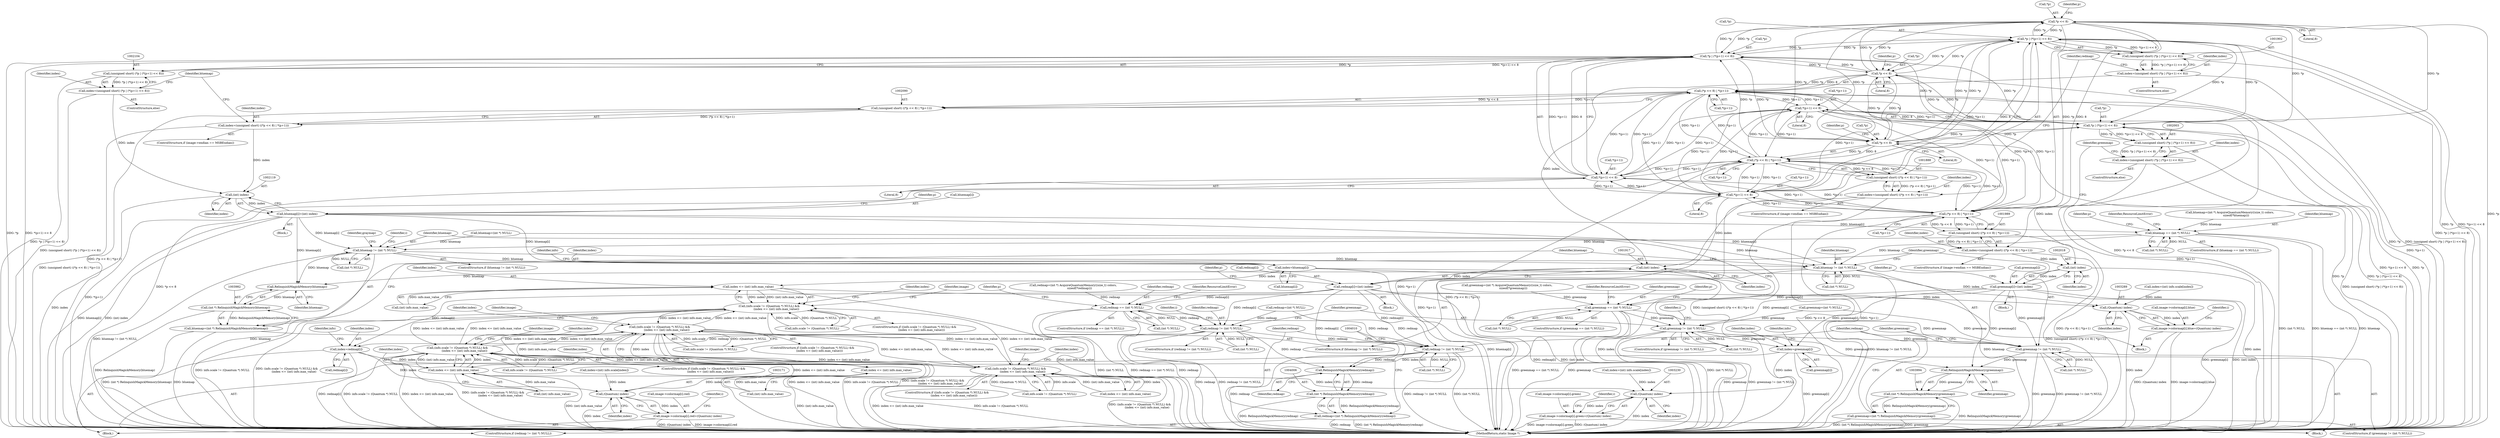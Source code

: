 digraph "0_ImageMagick_9f375e7080a2c1044cd546854d0548b4bfb429d0@pointer" {
"1001991" [label="(Call,*p << 8)"];
"1001903" [label="(Call,*p | (*(p+1) << 8))"];
"1001991" [label="(Call,*p << 8)"];
"1002105" [label="(Call,*p | (*(p+1) << 8))"];
"1002092" [label="(Call,*p << 8)"];
"1001890" [label="(Call,*p << 8)"];
"1002004" [label="(Call,*p | (*(p+1) << 8))"];
"1002007" [label="(Call,*(p+1) << 8)"];
"1001889" [label="(Call,(*p << 8) | *(p+1))"];
"1002108" [label="(Call,*(p+1) << 8)"];
"1002091" [label="(Call,(*p << 8) | *(p+1))"];
"1001990" [label="(Call,(*p << 8) | *(p+1))"];
"1001906" [label="(Call,*(p+1) << 8)"];
"1001887" [label="(Call,(unsigned short) ((*p << 8) | *(p+1)))"];
"1001885" [label="(Call,index=(unsigned short) ((*p << 8) | *(p+1)))"];
"1001916" [label="(Call,(int) index)"];
"1001912" [label="(Call,redmap[i]=(int) index)"];
"1001856" [label="(Call,redmap == (int *) NULL)"];
"1003115" [label="(Call,redmap != (int *) NULL)"];
"1003132" [label="(Call,index=redmap[i])"];
"1003146" [label="(Call,index <= (int) info.max_value)"];
"1003138" [label="(Call,(info.scale != (Quantum *) NULL) &&\n                (index <= (int) info.max_value))"];
"1003197" [label="(Call,(info.scale != (Quantum *) NULL) &&\n                (index <= (int) info.max_value))"];
"1003256" [label="(Call,(info.scale != (Quantum *) NULL) &&\n                (index <= (int) info.max_value))"];
"1003315" [label="(Call,(info.scale != (Quantum *) NULL) &&\n                (index <= (int) info.max_value))"];
"1003170" [label="(Call,(Quantum) index)"];
"1003162" [label="(Call,image->colormap[i].red=(Quantum) index)"];
"1003998" [label="(Call,redmap != (int *) NULL)"];
"1004007" [label="(Call,RelinquishMagickMemory(redmap))"];
"1004005" [label="(Call,(int *) RelinquishMagickMemory(redmap))"];
"1004003" [label="(Call,redmap=(int *) RelinquishMagickMemory(redmap))"];
"1001901" [label="(Call,(unsigned short) (*p | (*(p+1) << 8)))"];
"1001899" [label="(Call,index=(unsigned short) (*p | (*(p+1) << 8)))"];
"1001988" [label="(Call,(unsigned short) ((*p << 8) | *(p+1)))"];
"1001986" [label="(Call,index=(unsigned short) ((*p << 8) | *(p+1)))"];
"1002017" [label="(Call,(int) index)"];
"1002013" [label="(Call,greenmap[i]=(int) index)"];
"1001957" [label="(Call,greenmap == (int *) NULL)"];
"1003174" [label="(Call,greenmap != (int *) NULL)"];
"1003191" [label="(Call,index=greenmap[i])"];
"1003205" [label="(Call,index <= (int) info.max_value)"];
"1003229" [label="(Call,(Quantum) index)"];
"1003221" [label="(Call,image->colormap[i].green=(Quantum) index)"];
"1003986" [label="(Call,greenmap != (int *) NULL)"];
"1003995" [label="(Call,RelinquishMagickMemory(greenmap))"];
"1003993" [label="(Call,(int *) RelinquishMagickMemory(greenmap))"];
"1003991" [label="(Call,greenmap=(int *) RelinquishMagickMemory(greenmap))"];
"1002002" [label="(Call,(unsigned short) (*p | (*(p+1) << 8)))"];
"1002000" [label="(Call,index=(unsigned short) (*p | (*(p+1) << 8)))"];
"1002089" [label="(Call,(unsigned short) ((*p << 8) | *(p+1)))"];
"1002087" [label="(Call,index=(unsigned short) ((*p << 8) | *(p+1)))"];
"1002118" [label="(Call,(int) index)"];
"1002114" [label="(Call,bluemap[i]=(int) index)"];
"1002058" [label="(Call,bluemap == (int *) NULL)"];
"1003233" [label="(Call,bluemap != (int *) NULL)"];
"1003250" [label="(Call,index=bluemap[i])"];
"1003264" [label="(Call,index <= (int) info.max_value)"];
"1003288" [label="(Call,(Quantum) index)"];
"1003280" [label="(Call,image->colormap[i].blue=(Quantum) index)"];
"1003974" [label="(Call,bluemap != (int *) NULL)"];
"1003983" [label="(Call,RelinquishMagickMemory(bluemap))"];
"1003981" [label="(Call,(int *) RelinquishMagickMemory(bluemap))"];
"1003979" [label="(Call,bluemap=(int *) RelinquishMagickMemory(bluemap))"];
"1002103" [label="(Call,(unsigned short) (*p | (*(p+1) << 8)))"];
"1002101" [label="(Call,index=(unsigned short) (*p | (*(p+1) << 8)))"];
"1003141" [label="(Identifier,info)"];
"1001907" [label="(Call,*(p+1))"];
"1003162" [label="(Call,image->colormap[i].red=(Quantum) index)"];
"1001957" [label="(Call,greenmap == (int *) NULL)"];
"1003196" [label="(ControlStructure,if ((info.scale != (Quantum *) NULL) &&\n                (index <= (int) info.max_value)))"];
"1003280" [label="(Call,image->colormap[i].blue=(Quantum) index)"];
"1003114" [label="(ControlStructure,if (redmap != (int *) NULL))"];
"1003250" [label="(Call,index=bluemap[i])"];
"1001992" [label="(Call,*p)"];
"1000462" [label="(Call,greenmap=(int *) NULL)"];
"1003175" [label="(Identifier,greenmap)"];
"1003290" [label="(Identifier,index)"];
"1003163" [label="(Call,image->colormap[i].red)"];
"1003256" [label="(Call,(info.scale != (Quantum *) NULL) &&\n                (index <= (int) info.max_value))"];
"1001994" [label="(Literal,8)"];
"1003139" [label="(Call,info.scale != (Quantum *) NULL)"];
"1002098" [label="(Identifier,p)"];
"1003147" [label="(Identifier,index)"];
"1003206" [label="(Identifier,index)"];
"1003235" [label="(Call,(int *) NULL)"];
"1003293" [label="(Identifier,graymap)"];
"1002122" [label="(Identifier,p)"];
"1003993" [label="(Call,(int *) RelinquishMagickMemory(greenmap))"];
"1002014" [label="(Call,greenmap[i])"];
"1003266" [label="(Call,(int) info.max_value)"];
"1003314" [label="(ControlStructure,if ((info.scale != (Quantum *) NULL) &&\n                (index <= (int) info.max_value)))"];
"1003117" [label="(Call,(int *) NULL)"];
"1002118" [label="(Call,(int) index)"];
"1001918" [label="(Identifier,index)"];
"1002015" [label="(Identifier,greenmap)"];
"1002060" [label="(Call,(int *) NULL)"];
"1002108" [label="(Call,*(p+1) << 8)"];
"1002064" [label="(Identifier,ResourceLimitError)"];
"1003343" [label="(Identifier,image)"];
"1003200" [label="(Identifier,info)"];
"1003259" [label="(Identifier,info)"];
"1001911" [label="(Literal,8)"];
"1003122" [label="(Identifier,i)"];
"1002017" [label="(Call,(int) index)"];
"1002019" [label="(Identifier,index)"];
"1003271" [label="(Call,index=(int) info.scale[index])"];
"1003983" [label="(Call,RelinquishMagickMemory(bluemap))"];
"1001945" [label="(Call,greenmap=(int *) AcquireQuantumMemory((size_t) colors,\n              sizeof(*greenmap)))"];
"1003193" [label="(Call,greenmap[i])"];
"1001906" [label="(Call,*(p+1) << 8)"];
"1001899" [label="(Call,index=(unsigned short) (*p | (*(p+1) << 8)))"];
"1001890" [label="(Call,*p << 8)"];
"1003197" [label="(Call,(info.scale != (Quantum *) NULL) &&\n                (index <= (int) info.max_value))"];
"1003984" [label="(Identifier,bluemap)"];
"1001956" [label="(ControlStructure,if (greenmap == (int *) NULL))"];
"1003985" [label="(ControlStructure,if (greenmap != (int *) NULL))"];
"1002001" [label="(Identifier,index)"];
"1003281" [label="(Call,image->colormap[i].blue)"];
"1004003" [label="(Call,redmap=(int *) RelinquishMagickMemory(redmap))"];
"1003133" [label="(Identifier,index)"];
"1002116" [label="(Identifier,bluemap)"];
"1003173" [label="(ControlStructure,if (greenmap != (int *) NULL))"];
"1001991" [label="(Call,*p << 8)"];
"1002096" [label="(Call,*(p+1))"];
"1003225" [label="(Identifier,image)"];
"1003265" [label="(Identifier,index)"];
"1003233" [label="(Call,bluemap != (int *) NULL)"];
"1003130" [label="(Identifier,i)"];
"1002046" [label="(Call,bluemap=(int *) AcquireQuantumMemory((size_t) colors,\n              sizeof(*bluemap)))"];
"1002004" [label="(Call,*p | (*(p+1) << 8))"];
"1003115" [label="(Call,redmap != (int *) NULL)"];
"1003272" [label="(Identifier,index)"];
"1003976" [label="(Call,(int *) NULL)"];
"1003232" [label="(ControlStructure,if (bluemap != (int *) NULL))"];
"1003221" [label="(Call,image->colormap[i].green=(Quantum) index)"];
"1002080" [label="(Block,)"];
"1003198" [label="(Call,info.scale != (Quantum *) NULL)"];
"1003249" [label="(Block,)"];
"1002102" [label="(Identifier,index)"];
"1003116" [label="(Identifier,redmap)"];
"1003207" [label="(Call,(int) info.max_value)"];
"1001914" [label="(Identifier,redmap)"];
"1003166" [label="(Identifier,image)"];
"1003996" [label="(Identifier,greenmap)"];
"1003212" [label="(Call,index=(int) info.scale[index])"];
"1001963" [label="(Identifier,ResourceLimitError)"];
"1003131" [label="(Block,)"];
"1003257" [label="(Call,info.scale != (Quantum *) NULL)"];
"1002059" [label="(Identifier,bluemap)"];
"1004005" [label="(Call,(int *) RelinquishMagickMemory(redmap))"];
"1001901" [label="(Call,(unsigned short) (*p | (*(p+1) << 8)))"];
"1003148" [label="(Call,(int) info.max_value)"];
"1002088" [label="(Identifier,index)"];
"1001986" [label="(Call,index=(unsigned short) ((*p << 8) | *(p+1)))"];
"1003231" [label="(Identifier,index)"];
"1001987" [label="(Identifier,index)"];
"1002093" [label="(Call,*p)"];
"1003240" [label="(Identifier,i)"];
"1001988" [label="(Call,(unsigned short) ((*p << 8) | *(p+1)))"];
"1001862" [label="(Identifier,ResourceLimitError)"];
"1002087" [label="(Call,index=(unsigned short) ((*p << 8) | *(p+1)))"];
"1002007" [label="(Call,*(p+1) << 8)"];
"1002091" [label="(Call,(*p << 8) | *(p+1))"];
"1003992" [label="(Identifier,greenmap)"];
"1000457" [label="(Call,redmap=(int *) NULL)"];
"1001887" [label="(Call,(unsigned short) ((*p << 8) | *(p+1)))"];
"1003981" [label="(Call,(int *) RelinquishMagickMemory(bluemap))"];
"1001878" [label="(Block,)"];
"1003251" [label="(Identifier,index)"];
"1003170" [label="(Call,(Quantum) index)"];
"1002005" [label="(Call,*p)"];
"1003213" [label="(Identifier,index)"];
"1001920" [label="(Identifier,p)"];
"1001865" [label="(Identifier,p)"];
"1002103" [label="(Call,(unsigned short) (*p | (*(p+1) << 8)))"];
"1004004" [label="(Identifier,redmap)"];
"1001999" [label="(ControlStructure,else)"];
"1001896" [label="(Identifier,p)"];
"1001891" [label="(Call,*p)"];
"1003988" [label="(Call,(int *) NULL)"];
"1001995" [label="(Call,*(p+1))"];
"1001979" [label="(Block,)"];
"1003189" [label="(Identifier,i)"];
"1002008" [label="(Call,*(p+1))"];
"1002120" [label="(Identifier,index)"];
"1003205" [label="(Call,index <= (int) info.max_value)"];
"1001900" [label="(Identifier,index)"];
"1003974" [label="(Call,bluemap != (int *) NULL)"];
"1001990" [label="(Call,(*p << 8) | *(p+1))"];
"1002012" [label="(Literal,8)"];
"1003229" [label="(Call,(Quantum) index)"];
"1001958" [label="(Identifier,greenmap)"];
"1002000" [label="(Call,index=(unsigned short) (*p | (*(p+1) << 8)))"];
"1001959" [label="(Call,(int *) NULL)"];
"1003288" [label="(Call,(Quantum) index)"];
"1001997" [label="(Identifier,p)"];
"1004008" [label="(Identifier,redmap)"];
"1001844" [label="(Call,redmap=(int *) AcquireQuantumMemory((size_t) colors,\n              sizeof(*redmap)))"];
"1003191" [label="(Call,index=greenmap[i])"];
"1002101" [label="(Call,index=(unsigned short) (*p | (*(p+1) << 8)))"];
"1002067" [label="(Identifier,p)"];
"1001904" [label="(Call,*p)"];
"1004000" [label="(Call,(int *) NULL)"];
"1002095" [label="(Literal,8)"];
"1001916" [label="(Call,(int) index)"];
"1003980" [label="(Identifier,bluemap)"];
"1003234" [label="(Identifier,bluemap)"];
"1001855" [label="(ControlStructure,if (redmap == (int *) NULL))"];
"1001879" [label="(ControlStructure,if (image->endian == MSBEndian))"];
"1002092" [label="(Call,*p << 8)"];
"1003153" [label="(Call,index=(int) info.scale[index])"];
"1001913" [label="(Call,redmap[i])"];
"1001903" [label="(Call,*p | (*(p+1) << 8))"];
"1001856" [label="(Call,redmap == (int *) NULL)"];
"1003999" [label="(Identifier,redmap)"];
"1002013" [label="(Call,greenmap[i]=(int) index)"];
"1003987" [label="(Identifier,greenmap)"];
"1002106" [label="(Call,*p)"];
"1003316" [label="(Call,info.scale != (Quantum *) NULL)"];
"1003248" [label="(Identifier,i)"];
"1003986" [label="(Call,greenmap != (int *) NULL)"];
"1001886" [label="(Identifier,index)"];
"1003997" [label="(ControlStructure,if (redmap != (int *) NULL))"];
"1003154" [label="(Identifier,index)"];
"1002057" [label="(ControlStructure,if (bluemap == (int *) NULL))"];
"1003134" [label="(Call,redmap[i])"];
"1002058" [label="(Call,bluemap == (int *) NULL)"];
"1001912" [label="(Call,redmap[i]=(int) index)"];
"1001857" [label="(Identifier,redmap)"];
"1001980" [label="(ControlStructure,if (image->endian == MSBEndian))"];
"1003323" [label="(Call,index <= (int) info.max_value)"];
"1002002" [label="(Call,(unsigned short) (*p | (*(p+1) << 8)))"];
"1003991" [label="(Call,greenmap=(int *) RelinquishMagickMemory(greenmap))"];
"1002021" [label="(Identifier,p)"];
"1003176" [label="(Call,(int *) NULL)"];
"1001898" [label="(ControlStructure,else)"];
"1003995" [label="(Call,RelinquishMagickMemory(greenmap))"];
"1003181" [label="(Identifier,i)"];
"1000467" [label="(Call,bluemap=(int *) NULL)"];
"1001885" [label="(Call,index=(unsigned short) ((*p << 8) | *(p+1)))"];
"1003192" [label="(Identifier,index)"];
"1003146" [label="(Call,index <= (int) info.max_value)"];
"1003998" [label="(Call,redmap != (int *) NULL)"];
"1002114" [label="(Call,bluemap[i]=(int) index)"];
"1004016" [label="(MethodReturn,static Image *)"];
"1003190" [label="(Block,)"];
"1002100" [label="(ControlStructure,else)"];
"1001893" [label="(Literal,8)"];
"1002113" [label="(Literal,8)"];
"1003284" [label="(Identifier,image)"];
"1003174" [label="(Call,greenmap != (int *) NULL)"];
"1003975" [label="(Identifier,bluemap)"];
"1002081" [label="(ControlStructure,if (image->endian == MSBEndian))"];
"1004007" [label="(Call,RelinquishMagickMemory(redmap))"];
"1003137" [label="(ControlStructure,if ((info.scale != (Quantum *) NULL) &&\n                (index <= (int) info.max_value)))"];
"1003138" [label="(Call,(info.scale != (Quantum *) NULL) &&\n                (index <= (int) info.max_value))"];
"1003252" [label="(Call,bluemap[i])"];
"1001889" [label="(Call,(*p << 8) | *(p+1))"];
"1001966" [label="(Identifier,p)"];
"1003172" [label="(Identifier,index)"];
"1003222" [label="(Call,image->colormap[i].green)"];
"1003255" [label="(ControlStructure,if ((info.scale != (Quantum *) NULL) &&\n                (index <= (int) info.max_value)))"];
"1003132" [label="(Call,index=redmap[i])"];
"1002089" [label="(Call,(unsigned short) ((*p << 8) | *(p+1)))"];
"1002105" [label="(Call,*p | (*(p+1) << 8))"];
"1003331" [label="(Identifier,index)"];
"1003973" [label="(ControlStructure,if (bluemap != (int *) NULL))"];
"1003315" [label="(Call,(info.scale != (Quantum *) NULL) &&\n                (index <= (int) info.max_value))"];
"1002115" [label="(Call,bluemap[i])"];
"1003979" [label="(Call,bluemap=(int *) RelinquishMagickMemory(bluemap))"];
"1002109" [label="(Call,*(p+1))"];
"1001858" [label="(Call,(int *) NULL)"];
"1001894" [label="(Call,*(p+1))"];
"1003264" [label="(Call,index <= (int) info.max_value)"];
"1001991" -> "1001990"  [label="AST: "];
"1001991" -> "1001994"  [label="CFG: "];
"1001992" -> "1001991"  [label="AST: "];
"1001994" -> "1001991"  [label="AST: "];
"1001997" -> "1001991"  [label="CFG: "];
"1001991" -> "1004016"  [label="DDG: *p"];
"1001991" -> "1001890"  [label="DDG: *p"];
"1001991" -> "1001903"  [label="DDG: *p"];
"1001991" -> "1001990"  [label="DDG: *p"];
"1001991" -> "1001990"  [label="DDG: 8"];
"1001903" -> "1001991"  [label="DDG: *p"];
"1002105" -> "1001991"  [label="DDG: *p"];
"1002092" -> "1001991"  [label="DDG: *p"];
"1001890" -> "1001991"  [label="DDG: *p"];
"1002004" -> "1001991"  [label="DDG: *p"];
"1001991" -> "1002004"  [label="DDG: *p"];
"1001991" -> "1002092"  [label="DDG: *p"];
"1001991" -> "1002105"  [label="DDG: *p"];
"1001903" -> "1001901"  [label="AST: "];
"1001903" -> "1001906"  [label="CFG: "];
"1001904" -> "1001903"  [label="AST: "];
"1001906" -> "1001903"  [label="AST: "];
"1001901" -> "1001903"  [label="CFG: "];
"1001903" -> "1004016"  [label="DDG: *p"];
"1001903" -> "1004016"  [label="DDG: *(p+1) << 8"];
"1001903" -> "1001890"  [label="DDG: *p"];
"1001903" -> "1001901"  [label="DDG: *p"];
"1001903" -> "1001901"  [label="DDG: *(p+1) << 8"];
"1002105" -> "1001903"  [label="DDG: *p"];
"1002092" -> "1001903"  [label="DDG: *p"];
"1001890" -> "1001903"  [label="DDG: *p"];
"1002004" -> "1001903"  [label="DDG: *p"];
"1001906" -> "1001903"  [label="DDG: *(p+1)"];
"1001906" -> "1001903"  [label="DDG: 8"];
"1001903" -> "1002004"  [label="DDG: *p"];
"1001903" -> "1002092"  [label="DDG: *p"];
"1001903" -> "1002105"  [label="DDG: *p"];
"1002105" -> "1002103"  [label="AST: "];
"1002105" -> "1002108"  [label="CFG: "];
"1002106" -> "1002105"  [label="AST: "];
"1002108" -> "1002105"  [label="AST: "];
"1002103" -> "1002105"  [label="CFG: "];
"1002105" -> "1004016"  [label="DDG: *(p+1) << 8"];
"1002105" -> "1004016"  [label="DDG: *p"];
"1002105" -> "1001890"  [label="DDG: *p"];
"1002105" -> "1002004"  [label="DDG: *p"];
"1002105" -> "1002092"  [label="DDG: *p"];
"1002105" -> "1002103"  [label="DDG: *p"];
"1002105" -> "1002103"  [label="DDG: *(p+1) << 8"];
"1002092" -> "1002105"  [label="DDG: *p"];
"1001890" -> "1002105"  [label="DDG: *p"];
"1002004" -> "1002105"  [label="DDG: *p"];
"1002108" -> "1002105"  [label="DDG: *(p+1)"];
"1002108" -> "1002105"  [label="DDG: 8"];
"1002092" -> "1002091"  [label="AST: "];
"1002092" -> "1002095"  [label="CFG: "];
"1002093" -> "1002092"  [label="AST: "];
"1002095" -> "1002092"  [label="AST: "];
"1002098" -> "1002092"  [label="CFG: "];
"1002092" -> "1004016"  [label="DDG: *p"];
"1002092" -> "1001890"  [label="DDG: *p"];
"1002092" -> "1002004"  [label="DDG: *p"];
"1002092" -> "1002091"  [label="DDG: *p"];
"1002092" -> "1002091"  [label="DDG: 8"];
"1001890" -> "1002092"  [label="DDG: *p"];
"1002004" -> "1002092"  [label="DDG: *p"];
"1001890" -> "1001889"  [label="AST: "];
"1001890" -> "1001893"  [label="CFG: "];
"1001891" -> "1001890"  [label="AST: "];
"1001893" -> "1001890"  [label="AST: "];
"1001896" -> "1001890"  [label="CFG: "];
"1001890" -> "1004016"  [label="DDG: *p"];
"1001890" -> "1001889"  [label="DDG: *p"];
"1001890" -> "1001889"  [label="DDG: 8"];
"1002004" -> "1001890"  [label="DDG: *p"];
"1001890" -> "1002004"  [label="DDG: *p"];
"1002004" -> "1002002"  [label="AST: "];
"1002004" -> "1002007"  [label="CFG: "];
"1002005" -> "1002004"  [label="AST: "];
"1002007" -> "1002004"  [label="AST: "];
"1002002" -> "1002004"  [label="CFG: "];
"1002004" -> "1004016"  [label="DDG: *(p+1) << 8"];
"1002004" -> "1004016"  [label="DDG: *p"];
"1002004" -> "1002002"  [label="DDG: *p"];
"1002004" -> "1002002"  [label="DDG: *(p+1) << 8"];
"1002007" -> "1002004"  [label="DDG: *(p+1)"];
"1002007" -> "1002004"  [label="DDG: 8"];
"1002007" -> "1002012"  [label="CFG: "];
"1002008" -> "1002007"  [label="AST: "];
"1002012" -> "1002007"  [label="AST: "];
"1002007" -> "1004016"  [label="DDG: *(p+1)"];
"1002007" -> "1001889"  [label="DDG: *(p+1)"];
"1002007" -> "1001906"  [label="DDG: *(p+1)"];
"1002007" -> "1001990"  [label="DDG: *(p+1)"];
"1001889" -> "1002007"  [label="DDG: *(p+1)"];
"1002108" -> "1002007"  [label="DDG: *(p+1)"];
"1002091" -> "1002007"  [label="DDG: *(p+1)"];
"1001990" -> "1002007"  [label="DDG: *(p+1)"];
"1001906" -> "1002007"  [label="DDG: *(p+1)"];
"1002007" -> "1002091"  [label="DDG: *(p+1)"];
"1002007" -> "1002108"  [label="DDG: *(p+1)"];
"1001889" -> "1001887"  [label="AST: "];
"1001889" -> "1001894"  [label="CFG: "];
"1001894" -> "1001889"  [label="AST: "];
"1001887" -> "1001889"  [label="CFG: "];
"1001889" -> "1004016"  [label="DDG: *(p+1)"];
"1001889" -> "1004016"  [label="DDG: *p << 8"];
"1001889" -> "1001887"  [label="DDG: *p << 8"];
"1001889" -> "1001887"  [label="DDG: *(p+1)"];
"1002108" -> "1001889"  [label="DDG: *(p+1)"];
"1002091" -> "1001889"  [label="DDG: *(p+1)"];
"1001990" -> "1001889"  [label="DDG: *(p+1)"];
"1001906" -> "1001889"  [label="DDG: *(p+1)"];
"1001889" -> "1001906"  [label="DDG: *(p+1)"];
"1001889" -> "1001990"  [label="DDG: *(p+1)"];
"1001889" -> "1002091"  [label="DDG: *(p+1)"];
"1001889" -> "1002108"  [label="DDG: *(p+1)"];
"1002108" -> "1002113"  [label="CFG: "];
"1002109" -> "1002108"  [label="AST: "];
"1002113" -> "1002108"  [label="AST: "];
"1002108" -> "1004016"  [label="DDG: *(p+1)"];
"1002108" -> "1001906"  [label="DDG: *(p+1)"];
"1002108" -> "1001990"  [label="DDG: *(p+1)"];
"1002108" -> "1002091"  [label="DDG: *(p+1)"];
"1002091" -> "1002108"  [label="DDG: *(p+1)"];
"1001990" -> "1002108"  [label="DDG: *(p+1)"];
"1001906" -> "1002108"  [label="DDG: *(p+1)"];
"1002091" -> "1002089"  [label="AST: "];
"1002091" -> "1002096"  [label="CFG: "];
"1002096" -> "1002091"  [label="AST: "];
"1002089" -> "1002091"  [label="CFG: "];
"1002091" -> "1004016"  [label="DDG: *p << 8"];
"1002091" -> "1004016"  [label="DDG: *(p+1)"];
"1002091" -> "1001906"  [label="DDG: *(p+1)"];
"1002091" -> "1001990"  [label="DDG: *(p+1)"];
"1002091" -> "1002089"  [label="DDG: *p << 8"];
"1002091" -> "1002089"  [label="DDG: *(p+1)"];
"1001990" -> "1002091"  [label="DDG: *(p+1)"];
"1001906" -> "1002091"  [label="DDG: *(p+1)"];
"1001990" -> "1001988"  [label="AST: "];
"1001990" -> "1001995"  [label="CFG: "];
"1001995" -> "1001990"  [label="AST: "];
"1001988" -> "1001990"  [label="CFG: "];
"1001990" -> "1004016"  [label="DDG: *p << 8"];
"1001990" -> "1004016"  [label="DDG: *(p+1)"];
"1001990" -> "1001906"  [label="DDG: *(p+1)"];
"1001990" -> "1001988"  [label="DDG: *p << 8"];
"1001990" -> "1001988"  [label="DDG: *(p+1)"];
"1001906" -> "1001990"  [label="DDG: *(p+1)"];
"1001906" -> "1001911"  [label="CFG: "];
"1001907" -> "1001906"  [label="AST: "];
"1001911" -> "1001906"  [label="AST: "];
"1001906" -> "1004016"  [label="DDG: *(p+1)"];
"1001887" -> "1001885"  [label="AST: "];
"1001888" -> "1001887"  [label="AST: "];
"1001885" -> "1001887"  [label="CFG: "];
"1001887" -> "1004016"  [label="DDG: (*p << 8) | *(p+1)"];
"1001887" -> "1001885"  [label="DDG: (*p << 8) | *(p+1)"];
"1001885" -> "1001879"  [label="AST: "];
"1001886" -> "1001885"  [label="AST: "];
"1001914" -> "1001885"  [label="CFG: "];
"1001885" -> "1004016"  [label="DDG: (unsigned short) ((*p << 8) | *(p+1))"];
"1001885" -> "1001916"  [label="DDG: index"];
"1001916" -> "1001912"  [label="AST: "];
"1001916" -> "1001918"  [label="CFG: "];
"1001917" -> "1001916"  [label="AST: "];
"1001918" -> "1001916"  [label="AST: "];
"1001912" -> "1001916"  [label="CFG: "];
"1001916" -> "1004016"  [label="DDG: index"];
"1001916" -> "1001912"  [label="DDG: index"];
"1001899" -> "1001916"  [label="DDG: index"];
"1001912" -> "1001878"  [label="AST: "];
"1001913" -> "1001912"  [label="AST: "];
"1001920" -> "1001912"  [label="CFG: "];
"1001912" -> "1004016"  [label="DDG: (int) index"];
"1001912" -> "1004016"  [label="DDG: redmap[i]"];
"1001912" -> "1001856"  [label="DDG: redmap[i]"];
"1001912" -> "1003115"  [label="DDG: redmap[i]"];
"1001912" -> "1003132"  [label="DDG: redmap[i]"];
"1001912" -> "1003998"  [label="DDG: redmap[i]"];
"1001912" -> "1004007"  [label="DDG: redmap[i]"];
"1001856" -> "1001855"  [label="AST: "];
"1001856" -> "1001858"  [label="CFG: "];
"1001857" -> "1001856"  [label="AST: "];
"1001858" -> "1001856"  [label="AST: "];
"1001862" -> "1001856"  [label="CFG: "];
"1001865" -> "1001856"  [label="CFG: "];
"1001856" -> "1004016"  [label="DDG: (int *) NULL"];
"1001856" -> "1004016"  [label="DDG: redmap == (int *) NULL"];
"1001856" -> "1004016"  [label="DDG: redmap"];
"1001844" -> "1001856"  [label="DDG: redmap"];
"1001858" -> "1001856"  [label="DDG: NULL"];
"1001856" -> "1003115"  [label="DDG: redmap"];
"1001856" -> "1003998"  [label="DDG: redmap"];
"1003115" -> "1003114"  [label="AST: "];
"1003115" -> "1003117"  [label="CFG: "];
"1003116" -> "1003115"  [label="AST: "];
"1003117" -> "1003115"  [label="AST: "];
"1003122" -> "1003115"  [label="CFG: "];
"1003175" -> "1003115"  [label="CFG: "];
"1003115" -> "1004016"  [label="DDG: redmap"];
"1003115" -> "1004016"  [label="DDG: redmap != (int *) NULL"];
"1000457" -> "1003115"  [label="DDG: redmap"];
"1003117" -> "1003115"  [label="DDG: NULL"];
"1003115" -> "1003132"  [label="DDG: redmap"];
"1003115" -> "1003998"  [label="DDG: redmap"];
"1003115" -> "1004007"  [label="DDG: redmap"];
"1003132" -> "1003131"  [label="AST: "];
"1003132" -> "1003134"  [label="CFG: "];
"1003133" -> "1003132"  [label="AST: "];
"1003134" -> "1003132"  [label="AST: "];
"1003141" -> "1003132"  [label="CFG: "];
"1003132" -> "1004016"  [label="DDG: redmap[i]"];
"1003132" -> "1003146"  [label="DDG: index"];
"1003132" -> "1003170"  [label="DDG: index"];
"1003146" -> "1003138"  [label="AST: "];
"1003146" -> "1003148"  [label="CFG: "];
"1003147" -> "1003146"  [label="AST: "];
"1003148" -> "1003146"  [label="AST: "];
"1003138" -> "1003146"  [label="CFG: "];
"1003146" -> "1004016"  [label="DDG: (int) info.max_value"];
"1003146" -> "1003138"  [label="DDG: index"];
"1003146" -> "1003138"  [label="DDG: (int) info.max_value"];
"1003148" -> "1003146"  [label="DDG: info.max_value"];
"1003146" -> "1003170"  [label="DDG: index"];
"1003138" -> "1003137"  [label="AST: "];
"1003138" -> "1003139"  [label="CFG: "];
"1003139" -> "1003138"  [label="AST: "];
"1003154" -> "1003138"  [label="CFG: "];
"1003166" -> "1003138"  [label="CFG: "];
"1003138" -> "1004016"  [label="DDG: index <= (int) info.max_value"];
"1003138" -> "1004016"  [label="DDG: info.scale != (Quantum *) NULL"];
"1003138" -> "1004016"  [label="DDG: (info.scale != (Quantum *) NULL) &&\n                (index <= (int) info.max_value)"];
"1003139" -> "1003138"  [label="DDG: info.scale"];
"1003139" -> "1003138"  [label="DDG: (Quantum *) NULL"];
"1003197" -> "1003138"  [label="DDG: index <= (int) info.max_value"];
"1003315" -> "1003138"  [label="DDG: index <= (int) info.max_value"];
"1003256" -> "1003138"  [label="DDG: index <= (int) info.max_value"];
"1003138" -> "1003197"  [label="DDG: index <= (int) info.max_value"];
"1003138" -> "1003256"  [label="DDG: index <= (int) info.max_value"];
"1003138" -> "1003315"  [label="DDG: index <= (int) info.max_value"];
"1003197" -> "1003196"  [label="AST: "];
"1003197" -> "1003198"  [label="CFG: "];
"1003197" -> "1003205"  [label="CFG: "];
"1003198" -> "1003197"  [label="AST: "];
"1003205" -> "1003197"  [label="AST: "];
"1003213" -> "1003197"  [label="CFG: "];
"1003225" -> "1003197"  [label="CFG: "];
"1003197" -> "1004016"  [label="DDG: (info.scale != (Quantum *) NULL) &&\n                (index <= (int) info.max_value)"];
"1003197" -> "1004016"  [label="DDG: info.scale != (Quantum *) NULL"];
"1003197" -> "1004016"  [label="DDG: index <= (int) info.max_value"];
"1003198" -> "1003197"  [label="DDG: info.scale"];
"1003198" -> "1003197"  [label="DDG: (Quantum *) NULL"];
"1003315" -> "1003197"  [label="DDG: index <= (int) info.max_value"];
"1003256" -> "1003197"  [label="DDG: index <= (int) info.max_value"];
"1003205" -> "1003197"  [label="DDG: index"];
"1003205" -> "1003197"  [label="DDG: (int) info.max_value"];
"1003197" -> "1003256"  [label="DDG: index <= (int) info.max_value"];
"1003197" -> "1003315"  [label="DDG: index <= (int) info.max_value"];
"1003256" -> "1003255"  [label="AST: "];
"1003256" -> "1003257"  [label="CFG: "];
"1003256" -> "1003264"  [label="CFG: "];
"1003257" -> "1003256"  [label="AST: "];
"1003264" -> "1003256"  [label="AST: "];
"1003272" -> "1003256"  [label="CFG: "];
"1003284" -> "1003256"  [label="CFG: "];
"1003256" -> "1004016"  [label="DDG: info.scale != (Quantum *) NULL"];
"1003256" -> "1004016"  [label="DDG: (info.scale != (Quantum *) NULL) &&\n                (index <= (int) info.max_value)"];
"1003256" -> "1004016"  [label="DDG: index <= (int) info.max_value"];
"1003257" -> "1003256"  [label="DDG: info.scale"];
"1003257" -> "1003256"  [label="DDG: (Quantum *) NULL"];
"1003264" -> "1003256"  [label="DDG: index"];
"1003264" -> "1003256"  [label="DDG: (int) info.max_value"];
"1003315" -> "1003256"  [label="DDG: index <= (int) info.max_value"];
"1003256" -> "1003315"  [label="DDG: index <= (int) info.max_value"];
"1003315" -> "1003314"  [label="AST: "];
"1003315" -> "1003316"  [label="CFG: "];
"1003315" -> "1003323"  [label="CFG: "];
"1003316" -> "1003315"  [label="AST: "];
"1003323" -> "1003315"  [label="AST: "];
"1003331" -> "1003315"  [label="CFG: "];
"1003343" -> "1003315"  [label="CFG: "];
"1003315" -> "1004016"  [label="DDG: (info.scale != (Quantum *) NULL) &&\n                (index <= (int) info.max_value)"];
"1003315" -> "1004016"  [label="DDG: index <= (int) info.max_value"];
"1003315" -> "1004016"  [label="DDG: info.scale != (Quantum *) NULL"];
"1003316" -> "1003315"  [label="DDG: info.scale"];
"1003316" -> "1003315"  [label="DDG: (Quantum *) NULL"];
"1003323" -> "1003315"  [label="DDG: index"];
"1003323" -> "1003315"  [label="DDG: (int) info.max_value"];
"1003170" -> "1003162"  [label="AST: "];
"1003170" -> "1003172"  [label="CFG: "];
"1003171" -> "1003170"  [label="AST: "];
"1003172" -> "1003170"  [label="AST: "];
"1003162" -> "1003170"  [label="CFG: "];
"1003170" -> "1004016"  [label="DDG: index"];
"1003170" -> "1003162"  [label="DDG: index"];
"1003153" -> "1003170"  [label="DDG: index"];
"1003162" -> "1003131"  [label="AST: "];
"1003163" -> "1003162"  [label="AST: "];
"1003130" -> "1003162"  [label="CFG: "];
"1003162" -> "1004016"  [label="DDG: image->colormap[i].red"];
"1003162" -> "1004016"  [label="DDG: (Quantum) index"];
"1003998" -> "1003997"  [label="AST: "];
"1003998" -> "1004000"  [label="CFG: "];
"1003999" -> "1003998"  [label="AST: "];
"1004000" -> "1003998"  [label="AST: "];
"1004004" -> "1003998"  [label="CFG: "];
"1004010" -> "1003998"  [label="CFG: "];
"1003998" -> "1004016"  [label="DDG: redmap != (int *) NULL"];
"1003998" -> "1004016"  [label="DDG: (int *) NULL"];
"1003998" -> "1004016"  [label="DDG: redmap"];
"1000457" -> "1003998"  [label="DDG: redmap"];
"1004000" -> "1003998"  [label="DDG: NULL"];
"1003998" -> "1004007"  [label="DDG: redmap"];
"1004007" -> "1004005"  [label="AST: "];
"1004007" -> "1004008"  [label="CFG: "];
"1004008" -> "1004007"  [label="AST: "];
"1004005" -> "1004007"  [label="CFG: "];
"1004007" -> "1004005"  [label="DDG: redmap"];
"1004005" -> "1004003"  [label="AST: "];
"1004006" -> "1004005"  [label="AST: "];
"1004003" -> "1004005"  [label="CFG: "];
"1004005" -> "1004016"  [label="DDG: RelinquishMagickMemory(redmap)"];
"1004005" -> "1004003"  [label="DDG: RelinquishMagickMemory(redmap)"];
"1004003" -> "1003997"  [label="AST: "];
"1004004" -> "1004003"  [label="AST: "];
"1004010" -> "1004003"  [label="CFG: "];
"1004003" -> "1004016"  [label="DDG: redmap"];
"1004003" -> "1004016"  [label="DDG: (int *) RelinquishMagickMemory(redmap)"];
"1001901" -> "1001899"  [label="AST: "];
"1001902" -> "1001901"  [label="AST: "];
"1001899" -> "1001901"  [label="CFG: "];
"1001901" -> "1004016"  [label="DDG: *p | (*(p+1) << 8)"];
"1001901" -> "1001899"  [label="DDG: *p | (*(p+1) << 8)"];
"1001899" -> "1001898"  [label="AST: "];
"1001900" -> "1001899"  [label="AST: "];
"1001914" -> "1001899"  [label="CFG: "];
"1001899" -> "1004016"  [label="DDG: (unsigned short) (*p | (*(p+1) << 8))"];
"1001988" -> "1001986"  [label="AST: "];
"1001989" -> "1001988"  [label="AST: "];
"1001986" -> "1001988"  [label="CFG: "];
"1001988" -> "1004016"  [label="DDG: (*p << 8) | *(p+1)"];
"1001988" -> "1001986"  [label="DDG: (*p << 8) | *(p+1)"];
"1001986" -> "1001980"  [label="AST: "];
"1001987" -> "1001986"  [label="AST: "];
"1002015" -> "1001986"  [label="CFG: "];
"1001986" -> "1004016"  [label="DDG: (unsigned short) ((*p << 8) | *(p+1))"];
"1001986" -> "1002017"  [label="DDG: index"];
"1002017" -> "1002013"  [label="AST: "];
"1002017" -> "1002019"  [label="CFG: "];
"1002018" -> "1002017"  [label="AST: "];
"1002019" -> "1002017"  [label="AST: "];
"1002013" -> "1002017"  [label="CFG: "];
"1002017" -> "1004016"  [label="DDG: index"];
"1002017" -> "1002013"  [label="DDG: index"];
"1002000" -> "1002017"  [label="DDG: index"];
"1002013" -> "1001979"  [label="AST: "];
"1002014" -> "1002013"  [label="AST: "];
"1002021" -> "1002013"  [label="CFG: "];
"1002013" -> "1004016"  [label="DDG: greenmap[i]"];
"1002013" -> "1004016"  [label="DDG: (int) index"];
"1002013" -> "1001957"  [label="DDG: greenmap[i]"];
"1002013" -> "1003174"  [label="DDG: greenmap[i]"];
"1002013" -> "1003191"  [label="DDG: greenmap[i]"];
"1002013" -> "1003986"  [label="DDG: greenmap[i]"];
"1002013" -> "1003995"  [label="DDG: greenmap[i]"];
"1001957" -> "1001956"  [label="AST: "];
"1001957" -> "1001959"  [label="CFG: "];
"1001958" -> "1001957"  [label="AST: "];
"1001959" -> "1001957"  [label="AST: "];
"1001963" -> "1001957"  [label="CFG: "];
"1001966" -> "1001957"  [label="CFG: "];
"1001957" -> "1004016"  [label="DDG: greenmap"];
"1001957" -> "1004016"  [label="DDG: (int *) NULL"];
"1001957" -> "1004016"  [label="DDG: greenmap == (int *) NULL"];
"1001945" -> "1001957"  [label="DDG: greenmap"];
"1001959" -> "1001957"  [label="DDG: NULL"];
"1001957" -> "1003174"  [label="DDG: greenmap"];
"1001957" -> "1003986"  [label="DDG: greenmap"];
"1003174" -> "1003173"  [label="AST: "];
"1003174" -> "1003176"  [label="CFG: "];
"1003175" -> "1003174"  [label="AST: "];
"1003176" -> "1003174"  [label="AST: "];
"1003181" -> "1003174"  [label="CFG: "];
"1003234" -> "1003174"  [label="CFG: "];
"1003174" -> "1004016"  [label="DDG: greenmap != (int *) NULL"];
"1003174" -> "1004016"  [label="DDG: greenmap"];
"1000462" -> "1003174"  [label="DDG: greenmap"];
"1003176" -> "1003174"  [label="DDG: NULL"];
"1003174" -> "1003191"  [label="DDG: greenmap"];
"1003174" -> "1003986"  [label="DDG: greenmap"];
"1003174" -> "1003995"  [label="DDG: greenmap"];
"1003191" -> "1003190"  [label="AST: "];
"1003191" -> "1003193"  [label="CFG: "];
"1003192" -> "1003191"  [label="AST: "];
"1003193" -> "1003191"  [label="AST: "];
"1003200" -> "1003191"  [label="CFG: "];
"1003191" -> "1004016"  [label="DDG: greenmap[i]"];
"1003191" -> "1003205"  [label="DDG: index"];
"1003191" -> "1003229"  [label="DDG: index"];
"1003205" -> "1003207"  [label="CFG: "];
"1003206" -> "1003205"  [label="AST: "];
"1003207" -> "1003205"  [label="AST: "];
"1003205" -> "1004016"  [label="DDG: (int) info.max_value"];
"1003207" -> "1003205"  [label="DDG: info.max_value"];
"1003205" -> "1003229"  [label="DDG: index"];
"1003229" -> "1003221"  [label="AST: "];
"1003229" -> "1003231"  [label="CFG: "];
"1003230" -> "1003229"  [label="AST: "];
"1003231" -> "1003229"  [label="AST: "];
"1003221" -> "1003229"  [label="CFG: "];
"1003229" -> "1004016"  [label="DDG: index"];
"1003229" -> "1003221"  [label="DDG: index"];
"1003212" -> "1003229"  [label="DDG: index"];
"1003221" -> "1003190"  [label="AST: "];
"1003222" -> "1003221"  [label="AST: "];
"1003189" -> "1003221"  [label="CFG: "];
"1003221" -> "1004016"  [label="DDG: image->colormap[i].green"];
"1003221" -> "1004016"  [label="DDG: (Quantum) index"];
"1003986" -> "1003985"  [label="AST: "];
"1003986" -> "1003988"  [label="CFG: "];
"1003987" -> "1003986"  [label="AST: "];
"1003988" -> "1003986"  [label="AST: "];
"1003992" -> "1003986"  [label="CFG: "];
"1003999" -> "1003986"  [label="CFG: "];
"1003986" -> "1004016"  [label="DDG: greenmap"];
"1003986" -> "1004016"  [label="DDG: greenmap != (int *) NULL"];
"1000462" -> "1003986"  [label="DDG: greenmap"];
"1003988" -> "1003986"  [label="DDG: NULL"];
"1003986" -> "1003995"  [label="DDG: greenmap"];
"1003995" -> "1003993"  [label="AST: "];
"1003995" -> "1003996"  [label="CFG: "];
"1003996" -> "1003995"  [label="AST: "];
"1003993" -> "1003995"  [label="CFG: "];
"1003995" -> "1003993"  [label="DDG: greenmap"];
"1003993" -> "1003991"  [label="AST: "];
"1003994" -> "1003993"  [label="AST: "];
"1003991" -> "1003993"  [label="CFG: "];
"1003993" -> "1004016"  [label="DDG: RelinquishMagickMemory(greenmap)"];
"1003993" -> "1003991"  [label="DDG: RelinquishMagickMemory(greenmap)"];
"1003991" -> "1003985"  [label="AST: "];
"1003992" -> "1003991"  [label="AST: "];
"1003999" -> "1003991"  [label="CFG: "];
"1003991" -> "1004016"  [label="DDG: (int *) RelinquishMagickMemory(greenmap)"];
"1003991" -> "1004016"  [label="DDG: greenmap"];
"1002002" -> "1002000"  [label="AST: "];
"1002003" -> "1002002"  [label="AST: "];
"1002000" -> "1002002"  [label="CFG: "];
"1002002" -> "1004016"  [label="DDG: *p | (*(p+1) << 8)"];
"1002002" -> "1002000"  [label="DDG: *p | (*(p+1) << 8)"];
"1002000" -> "1001999"  [label="AST: "];
"1002001" -> "1002000"  [label="AST: "];
"1002015" -> "1002000"  [label="CFG: "];
"1002000" -> "1004016"  [label="DDG: (unsigned short) (*p | (*(p+1) << 8))"];
"1002089" -> "1002087"  [label="AST: "];
"1002090" -> "1002089"  [label="AST: "];
"1002087" -> "1002089"  [label="CFG: "];
"1002089" -> "1004016"  [label="DDG: (*p << 8) | *(p+1)"];
"1002089" -> "1002087"  [label="DDG: (*p << 8) | *(p+1)"];
"1002087" -> "1002081"  [label="AST: "];
"1002088" -> "1002087"  [label="AST: "];
"1002116" -> "1002087"  [label="CFG: "];
"1002087" -> "1004016"  [label="DDG: (unsigned short) ((*p << 8) | *(p+1))"];
"1002087" -> "1002118"  [label="DDG: index"];
"1002118" -> "1002114"  [label="AST: "];
"1002118" -> "1002120"  [label="CFG: "];
"1002119" -> "1002118"  [label="AST: "];
"1002120" -> "1002118"  [label="AST: "];
"1002114" -> "1002118"  [label="CFG: "];
"1002118" -> "1004016"  [label="DDG: index"];
"1002118" -> "1002114"  [label="DDG: index"];
"1002101" -> "1002118"  [label="DDG: index"];
"1002114" -> "1002080"  [label="AST: "];
"1002115" -> "1002114"  [label="AST: "];
"1002122" -> "1002114"  [label="CFG: "];
"1002114" -> "1004016"  [label="DDG: (int) index"];
"1002114" -> "1004016"  [label="DDG: bluemap[i]"];
"1002114" -> "1002058"  [label="DDG: bluemap[i]"];
"1002114" -> "1003233"  [label="DDG: bluemap[i]"];
"1002114" -> "1003250"  [label="DDG: bluemap[i]"];
"1002114" -> "1003974"  [label="DDG: bluemap[i]"];
"1002114" -> "1003983"  [label="DDG: bluemap[i]"];
"1002058" -> "1002057"  [label="AST: "];
"1002058" -> "1002060"  [label="CFG: "];
"1002059" -> "1002058"  [label="AST: "];
"1002060" -> "1002058"  [label="AST: "];
"1002064" -> "1002058"  [label="CFG: "];
"1002067" -> "1002058"  [label="CFG: "];
"1002058" -> "1004016"  [label="DDG: (int *) NULL"];
"1002058" -> "1004016"  [label="DDG: bluemap == (int *) NULL"];
"1002058" -> "1004016"  [label="DDG: bluemap"];
"1002046" -> "1002058"  [label="DDG: bluemap"];
"1002060" -> "1002058"  [label="DDG: NULL"];
"1002058" -> "1003233"  [label="DDG: bluemap"];
"1002058" -> "1003974"  [label="DDG: bluemap"];
"1003233" -> "1003232"  [label="AST: "];
"1003233" -> "1003235"  [label="CFG: "];
"1003234" -> "1003233"  [label="AST: "];
"1003235" -> "1003233"  [label="AST: "];
"1003240" -> "1003233"  [label="CFG: "];
"1003293" -> "1003233"  [label="CFG: "];
"1003233" -> "1004016"  [label="DDG: bluemap"];
"1003233" -> "1004016"  [label="DDG: bluemap != (int *) NULL"];
"1000467" -> "1003233"  [label="DDG: bluemap"];
"1003235" -> "1003233"  [label="DDG: NULL"];
"1003233" -> "1003250"  [label="DDG: bluemap"];
"1003233" -> "1003974"  [label="DDG: bluemap"];
"1003233" -> "1003983"  [label="DDG: bluemap"];
"1003250" -> "1003249"  [label="AST: "];
"1003250" -> "1003252"  [label="CFG: "];
"1003251" -> "1003250"  [label="AST: "];
"1003252" -> "1003250"  [label="AST: "];
"1003259" -> "1003250"  [label="CFG: "];
"1003250" -> "1004016"  [label="DDG: bluemap[i]"];
"1003250" -> "1003264"  [label="DDG: index"];
"1003250" -> "1003288"  [label="DDG: index"];
"1003264" -> "1003266"  [label="CFG: "];
"1003265" -> "1003264"  [label="AST: "];
"1003266" -> "1003264"  [label="AST: "];
"1003264" -> "1004016"  [label="DDG: (int) info.max_value"];
"1003266" -> "1003264"  [label="DDG: info.max_value"];
"1003264" -> "1003288"  [label="DDG: index"];
"1003288" -> "1003280"  [label="AST: "];
"1003288" -> "1003290"  [label="CFG: "];
"1003289" -> "1003288"  [label="AST: "];
"1003290" -> "1003288"  [label="AST: "];
"1003280" -> "1003288"  [label="CFG: "];
"1003288" -> "1004016"  [label="DDG: index"];
"1003288" -> "1003280"  [label="DDG: index"];
"1003271" -> "1003288"  [label="DDG: index"];
"1003280" -> "1003249"  [label="AST: "];
"1003281" -> "1003280"  [label="AST: "];
"1003248" -> "1003280"  [label="CFG: "];
"1003280" -> "1004016"  [label="DDG: (Quantum) index"];
"1003280" -> "1004016"  [label="DDG: image->colormap[i].blue"];
"1003974" -> "1003973"  [label="AST: "];
"1003974" -> "1003976"  [label="CFG: "];
"1003975" -> "1003974"  [label="AST: "];
"1003976" -> "1003974"  [label="AST: "];
"1003980" -> "1003974"  [label="CFG: "];
"1003987" -> "1003974"  [label="CFG: "];
"1003974" -> "1004016"  [label="DDG: bluemap != (int *) NULL"];
"1003974" -> "1004016"  [label="DDG: bluemap"];
"1000467" -> "1003974"  [label="DDG: bluemap"];
"1003976" -> "1003974"  [label="DDG: NULL"];
"1003974" -> "1003983"  [label="DDG: bluemap"];
"1003983" -> "1003981"  [label="AST: "];
"1003983" -> "1003984"  [label="CFG: "];
"1003984" -> "1003983"  [label="AST: "];
"1003981" -> "1003983"  [label="CFG: "];
"1003983" -> "1003981"  [label="DDG: bluemap"];
"1003981" -> "1003979"  [label="AST: "];
"1003982" -> "1003981"  [label="AST: "];
"1003979" -> "1003981"  [label="CFG: "];
"1003981" -> "1004016"  [label="DDG: RelinquishMagickMemory(bluemap)"];
"1003981" -> "1003979"  [label="DDG: RelinquishMagickMemory(bluemap)"];
"1003979" -> "1003973"  [label="AST: "];
"1003980" -> "1003979"  [label="AST: "];
"1003987" -> "1003979"  [label="CFG: "];
"1003979" -> "1004016"  [label="DDG: (int *) RelinquishMagickMemory(bluemap)"];
"1003979" -> "1004016"  [label="DDG: bluemap"];
"1002103" -> "1002101"  [label="AST: "];
"1002104" -> "1002103"  [label="AST: "];
"1002101" -> "1002103"  [label="CFG: "];
"1002103" -> "1004016"  [label="DDG: *p | (*(p+1) << 8)"];
"1002103" -> "1002101"  [label="DDG: *p | (*(p+1) << 8)"];
"1002101" -> "1002100"  [label="AST: "];
"1002102" -> "1002101"  [label="AST: "];
"1002116" -> "1002101"  [label="CFG: "];
"1002101" -> "1004016"  [label="DDG: (unsigned short) (*p | (*(p+1) << 8))"];
}
